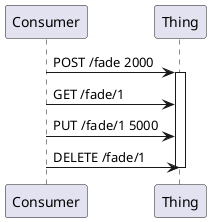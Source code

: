 @startuml

Consumer -> Thing: POST /fade 2000
activate Thing
' == after 2 seconds ==

Consumer -> Thing: GET /fade/1

Consumer -> Thing: PUT /fade/1 5000

Consumer -> Thing: DELETE /fade/1
deactivate Thing

@enduml
